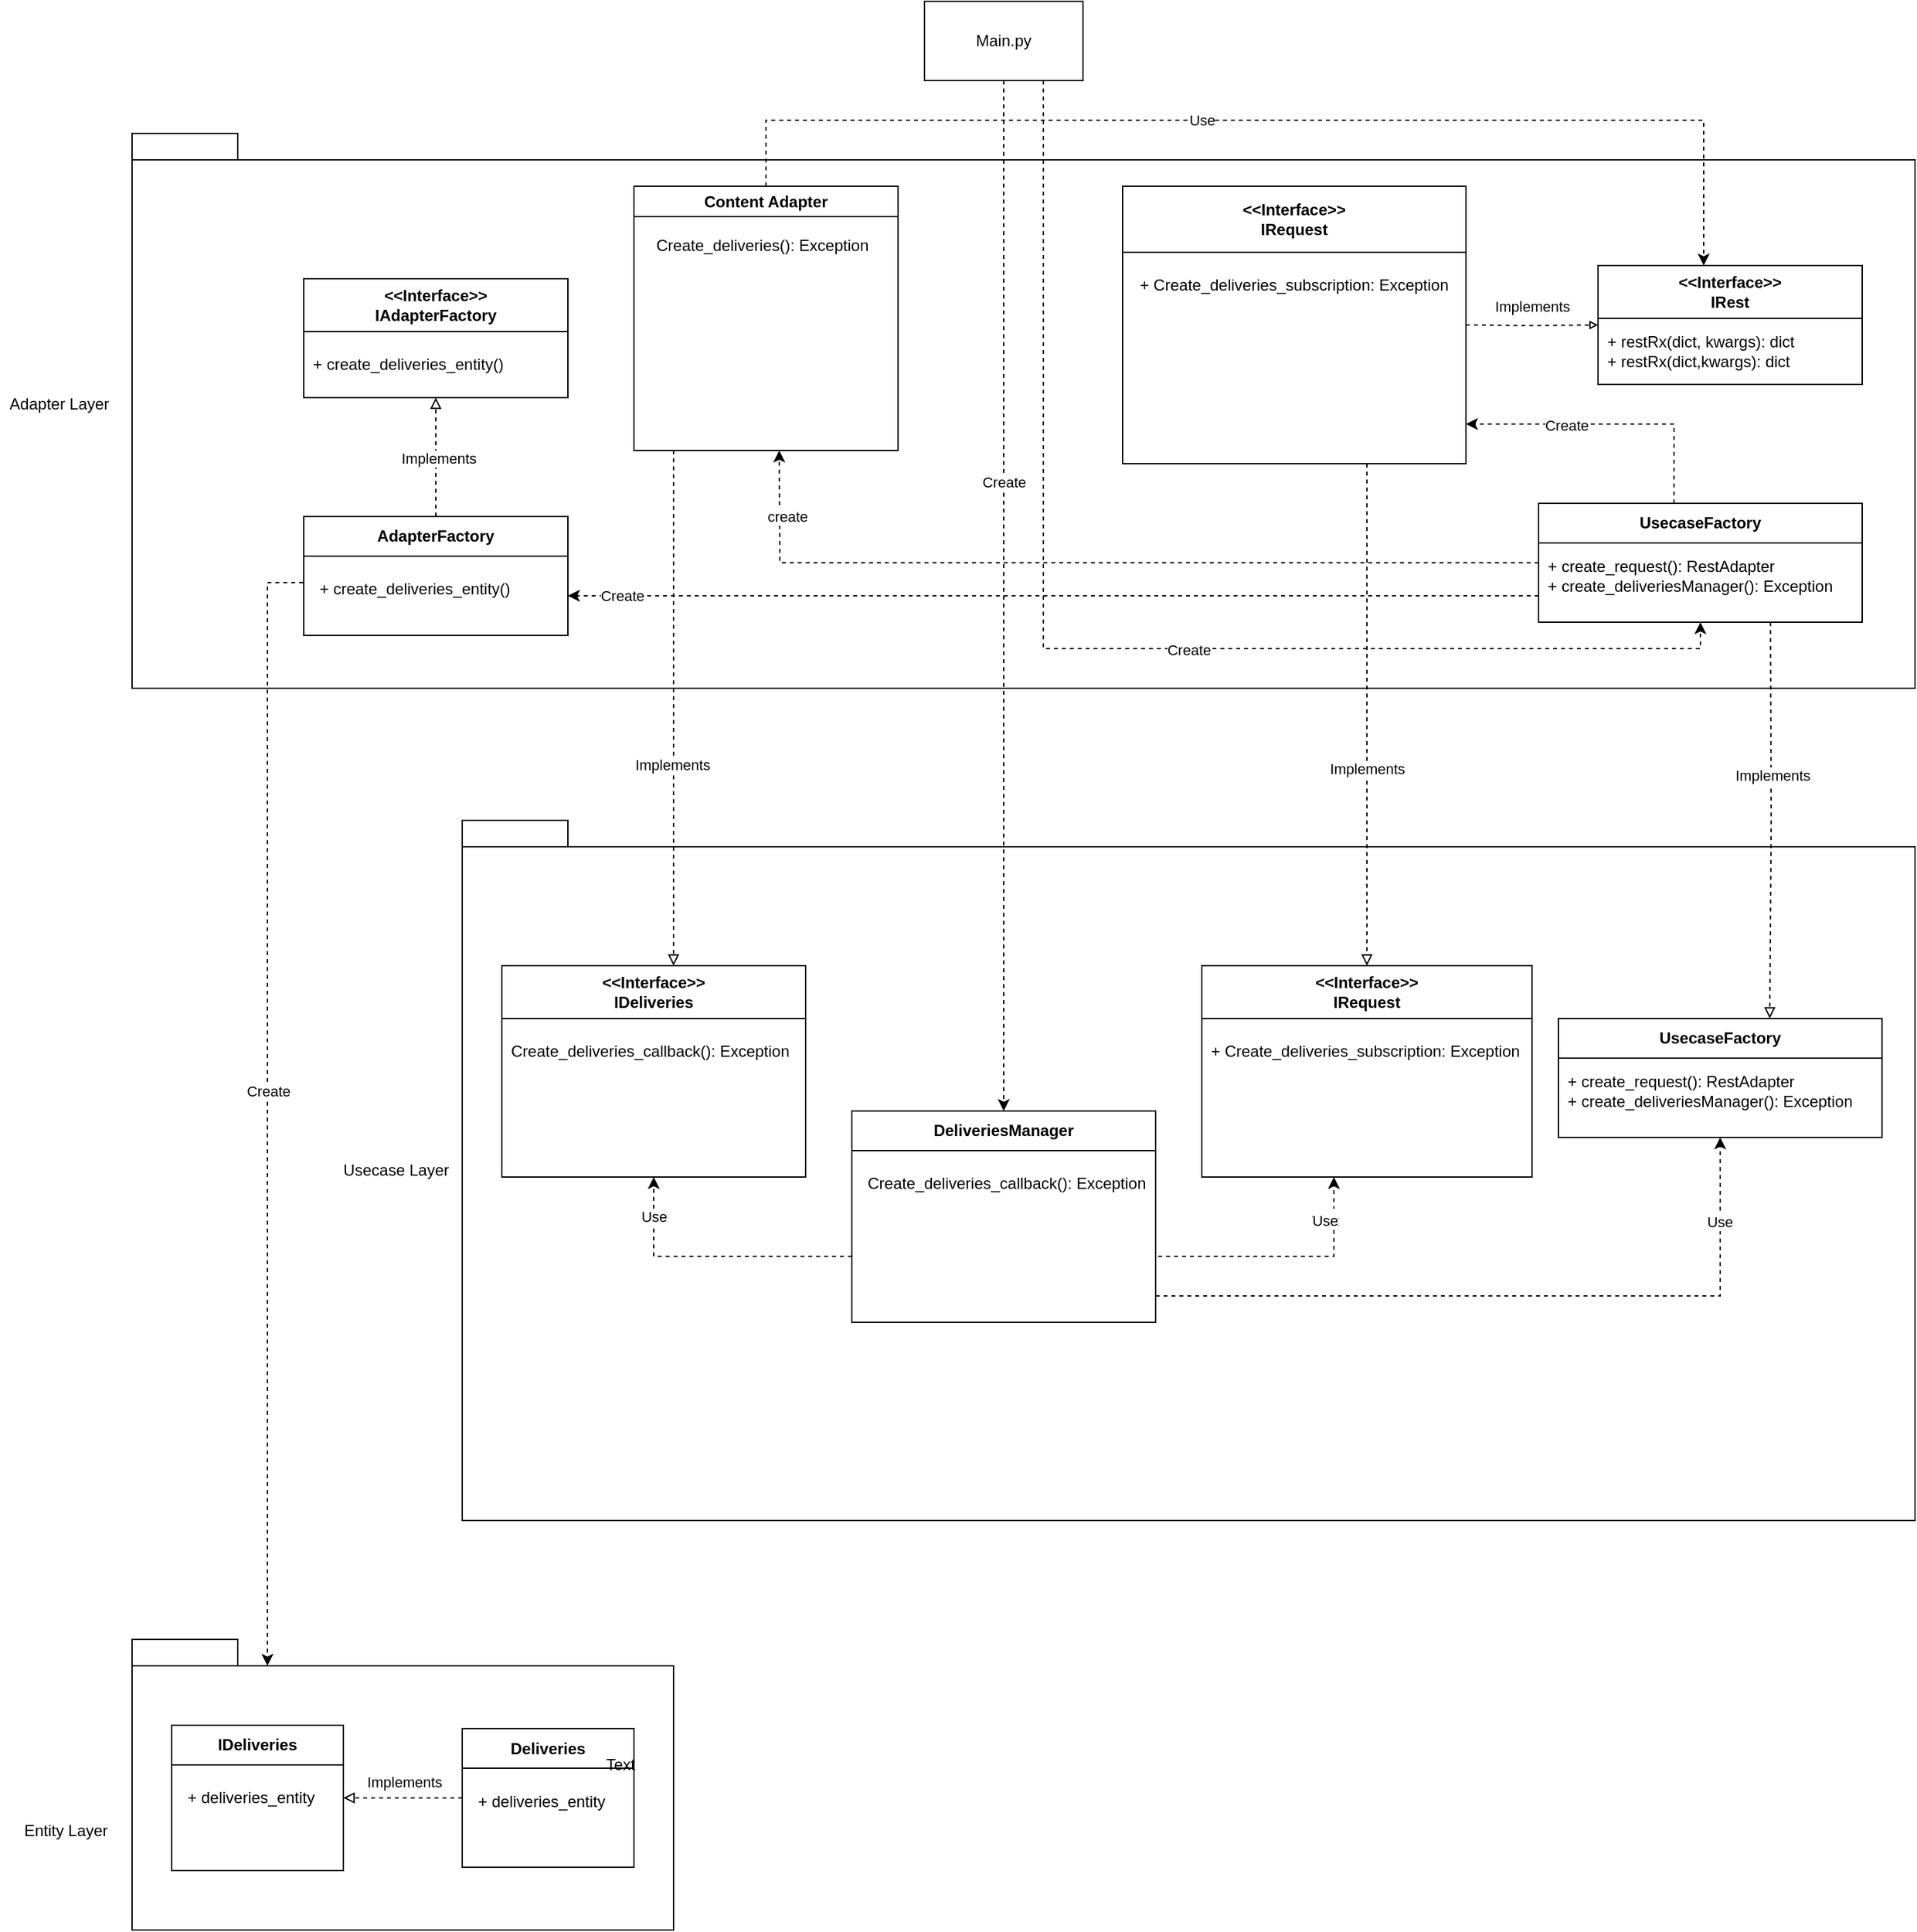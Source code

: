 <mxfile version="24.7.1" type="github">
  <diagram name="Page-1" id="4KZJ9ozn9lXyR2gkDZFs">
    <mxGraphModel dx="1444" dy="702" grid="1" gridSize="10" guides="1" tooltips="1" connect="1" arrows="1" fold="1" page="1" pageScale="1" pageWidth="850" pageHeight="1100" math="0" shadow="0">
      <root>
        <mxCell id="0" />
        <mxCell id="1" parent="0" />
        <mxCell id="9xcHes1UZk4AMDX8wHXI-2" value="Main.py" style="rounded=0;whiteSpace=wrap;html=1;" vertex="1" parent="1">
          <mxGeometry x="720" y="20" width="120" height="60" as="geometry" />
        </mxCell>
        <mxCell id="9xcHes1UZk4AMDX8wHXI-4" value="" style="rounded=0;whiteSpace=wrap;html=1;" vertex="1" parent="1">
          <mxGeometry x="120" y="140" width="1350" height="400" as="geometry" />
        </mxCell>
        <mxCell id="9xcHes1UZk4AMDX8wHXI-5" value="" style="rounded=0;whiteSpace=wrap;html=1;" vertex="1" parent="1">
          <mxGeometry x="120" y="120" width="80" height="20" as="geometry" />
        </mxCell>
        <mxCell id="9xcHes1UZk4AMDX8wHXI-7" value="Adapter Layer" style="text;html=1;align=center;verticalAlign=middle;whiteSpace=wrap;rounded=0;" vertex="1" parent="1">
          <mxGeometry x="20" y="310" width="90" height="30" as="geometry" />
        </mxCell>
        <mxCell id="9xcHes1UZk4AMDX8wHXI-29" style="edgeStyle=orthogonalEdgeStyle;rounded=0;orthogonalLoop=1;jettySize=auto;html=1;strokeColor=none;" edge="1" parent="1" source="9xcHes1UZk4AMDX8wHXI-8" target="9xcHes1UZk4AMDX8wHXI-4">
          <mxGeometry relative="1" as="geometry" />
        </mxCell>
        <mxCell id="9xcHes1UZk4AMDX8wHXI-8" value="Content Adapter" style="swimlane;whiteSpace=wrap;html=1;" vertex="1" parent="1">
          <mxGeometry x="500" y="160" width="200" height="200" as="geometry">
            <mxRectangle x="420" y="170" width="130" height="30" as="alternateBounds" />
          </mxGeometry>
        </mxCell>
        <mxCell id="9xcHes1UZk4AMDX8wHXI-9" value="&lt;div align=&quot;left&quot;&gt;Create_deliveries(): Exception&lt;br&gt;&lt;/div&gt;" style="text;html=1;align=left;verticalAlign=middle;whiteSpace=wrap;rounded=0;" vertex="1" parent="9xcHes1UZk4AMDX8wHXI-8">
          <mxGeometry x="15" y="30" width="170" height="30" as="geometry" />
        </mxCell>
        <mxCell id="9xcHes1UZk4AMDX8wHXI-205" style="edgeStyle=orthogonalEdgeStyle;rounded=0;orthogonalLoop=1;jettySize=auto;html=1;entryX=0;entryY=0.5;entryDx=0;entryDy=0;dashed=1;endArrow=block;endFill=0;endSize=4;startSize=0;" edge="1" parent="1" target="9xcHes1UZk4AMDX8wHXI-19">
          <mxGeometry relative="1" as="geometry">
            <mxPoint x="1130" y="265" as="sourcePoint" />
          </mxGeometry>
        </mxCell>
        <mxCell id="9xcHes1UZk4AMDX8wHXI-209" value="Implements" style="edgeLabel;html=1;align=center;verticalAlign=middle;resizable=0;points=[];" vertex="1" connectable="0" parent="9xcHes1UZk4AMDX8wHXI-205">
          <mxGeometry x="-0.362" relative="1" as="geometry">
            <mxPoint x="18" y="-15" as="offset" />
          </mxGeometry>
        </mxCell>
        <mxCell id="9xcHes1UZk4AMDX8wHXI-16" value="&lt;div&gt;&amp;lt;&amp;lt;Interface&amp;gt;&amp;gt;&lt;/div&gt;&lt;div&gt;IRequest&lt;br&gt;&lt;/div&gt;" style="swimlane;whiteSpace=wrap;html=1;startSize=50;" vertex="1" parent="1">
          <mxGeometry x="870" y="160" width="260" height="210" as="geometry" />
        </mxCell>
        <mxCell id="9xcHes1UZk4AMDX8wHXI-17" value="+ Create_deliveries_subscription: Exception" style="text;html=1;align=center;verticalAlign=middle;whiteSpace=wrap;rounded=0;" vertex="1" parent="9xcHes1UZk4AMDX8wHXI-16">
          <mxGeometry x="10" y="60" width="240" height="30" as="geometry" />
        </mxCell>
        <mxCell id="9xcHes1UZk4AMDX8wHXI-19" value="&lt;div&gt;&amp;lt;&amp;lt;Interface&amp;gt;&amp;gt;&lt;/div&gt;&lt;div&gt;IRest&lt;br&gt;&lt;/div&gt;" style="swimlane;whiteSpace=wrap;html=1;startSize=40;" vertex="1" parent="1">
          <mxGeometry x="1230" y="220" width="200" height="90" as="geometry" />
        </mxCell>
        <mxCell id="9xcHes1UZk4AMDX8wHXI-22" value="&lt;div align=&quot;left&quot;&gt;+ restRx(dict, kwargs): dict&lt;/div&gt;&lt;div align=&quot;left&quot;&gt;+ restRx(dict,kwargs): dict&lt;br&gt;&lt;/div&gt;" style="text;html=1;align=left;verticalAlign=middle;whiteSpace=wrap;rounded=0;" vertex="1" parent="9xcHes1UZk4AMDX8wHXI-19">
          <mxGeometry x="5" y="50" width="180" height="30" as="geometry" />
        </mxCell>
        <mxCell id="9xcHes1UZk4AMDX8wHXI-30" style="edgeStyle=orthogonalEdgeStyle;rounded=0;orthogonalLoop=1;jettySize=auto;html=1;entryX=0.4;entryY=0;entryDx=0;entryDy=0;entryPerimeter=0;exitX=0.5;exitY=0;exitDx=0;exitDy=0;dashed=1;" edge="1" parent="1" source="9xcHes1UZk4AMDX8wHXI-8" target="9xcHes1UZk4AMDX8wHXI-19">
          <mxGeometry relative="1" as="geometry">
            <Array as="points">
              <mxPoint x="600" y="110" />
              <mxPoint x="1310" y="110" />
            </Array>
          </mxGeometry>
        </mxCell>
        <mxCell id="9xcHes1UZk4AMDX8wHXI-33" value="Use" style="edgeLabel;html=1;align=center;verticalAlign=middle;resizable=0;points=[];" vertex="1" connectable="0" parent="9xcHes1UZk4AMDX8wHXI-30">
          <mxGeometry x="0.067" y="2" relative="1" as="geometry">
            <mxPoint x="-84" y="2" as="offset" />
          </mxGeometry>
        </mxCell>
        <mxCell id="9xcHes1UZk4AMDX8wHXI-51" style="edgeStyle=orthogonalEdgeStyle;rounded=0;orthogonalLoop=1;jettySize=auto;html=1;dashed=1;exitX=0;exitY=0.5;exitDx=0;exitDy=0;" edge="1" parent="1" source="9xcHes1UZk4AMDX8wHXI-37">
          <mxGeometry relative="1" as="geometry">
            <mxPoint x="1125" y="445.077" as="sourcePoint" />
            <mxPoint x="610" y="360" as="targetPoint" />
          </mxGeometry>
        </mxCell>
        <mxCell id="9xcHes1UZk4AMDX8wHXI-53" value="create" style="edgeLabel;html=1;align=center;verticalAlign=middle;resizable=0;points=[];" vertex="1" connectable="0" parent="9xcHes1UZk4AMDX8wHXI-51">
          <mxGeometry x="0.846" y="-5" relative="1" as="geometry">
            <mxPoint y="-1" as="offset" />
          </mxGeometry>
        </mxCell>
        <mxCell id="9xcHes1UZk4AMDX8wHXI-55" style="edgeStyle=orthogonalEdgeStyle;rounded=0;orthogonalLoop=1;jettySize=auto;html=1;dashed=1;" edge="1" parent="1">
          <mxGeometry relative="1" as="geometry">
            <mxPoint x="1130" y="340" as="targetPoint" />
            <mxPoint x="1287.5" y="400" as="sourcePoint" />
            <Array as="points">
              <mxPoint x="1288" y="340" />
            </Array>
          </mxGeometry>
        </mxCell>
        <mxCell id="9xcHes1UZk4AMDX8wHXI-195" value="Create" style="edgeLabel;html=1;align=center;verticalAlign=middle;resizable=0;points=[];" vertex="1" connectable="0" parent="9xcHes1UZk4AMDX8wHXI-55">
          <mxGeometry x="0.304" y="1" relative="1" as="geometry">
            <mxPoint as="offset" />
          </mxGeometry>
        </mxCell>
        <mxCell id="9xcHes1UZk4AMDX8wHXI-196" style="edgeStyle=orthogonalEdgeStyle;rounded=0;orthogonalLoop=1;jettySize=auto;html=1;dashed=1;" edge="1" parent="1" source="9xcHes1UZk4AMDX8wHXI-37">
          <mxGeometry relative="1" as="geometry">
            <mxPoint x="450" y="470" as="targetPoint" />
            <Array as="points">
              <mxPoint x="1010" y="470" />
              <mxPoint x="1010" y="470" />
            </Array>
          </mxGeometry>
        </mxCell>
        <mxCell id="9xcHes1UZk4AMDX8wHXI-198" value="Create" style="edgeLabel;html=1;align=center;verticalAlign=middle;resizable=0;points=[];" vertex="1" connectable="0" parent="9xcHes1UZk4AMDX8wHXI-196">
          <mxGeometry x="0.924" y="1" relative="1" as="geometry">
            <mxPoint x="13" y="-1" as="offset" />
          </mxGeometry>
        </mxCell>
        <mxCell id="9xcHes1UZk4AMDX8wHXI-37" value="&lt;div&gt;UsecaseFactory&lt;br&gt;&lt;/div&gt;" style="swimlane;whiteSpace=wrap;html=1;startSize=30;" vertex="1" parent="1">
          <mxGeometry x="1185" y="400" width="245" height="90" as="geometry" />
        </mxCell>
        <mxCell id="9xcHes1UZk4AMDX8wHXI-38" value="&lt;div align=&quot;left&quot;&gt;+ create_request(): RestAdapter&lt;br&gt;&lt;/div&gt;&lt;div align=&quot;left&quot;&gt;+ create_deliveriesManager(): Exception&lt;br&gt;&lt;/div&gt;" style="text;html=1;align=left;verticalAlign=middle;whiteSpace=wrap;rounded=0;" vertex="1" parent="9xcHes1UZk4AMDX8wHXI-37">
          <mxGeometry x="5" y="40" width="225" height="30" as="geometry" />
        </mxCell>
        <mxCell id="9xcHes1UZk4AMDX8wHXI-43" value="&lt;div&gt;&amp;lt;&amp;lt;Interface&amp;gt;&amp;gt;&lt;/div&gt;&lt;div&gt;IAdapterFactory&lt;br&gt;&lt;/div&gt;" style="swimlane;whiteSpace=wrap;html=1;startSize=40;" vertex="1" parent="1">
          <mxGeometry x="250" y="230" width="200" height="90" as="geometry" />
        </mxCell>
        <mxCell id="9xcHes1UZk4AMDX8wHXI-44" value="&lt;div align=&quot;left&quot;&gt;+ create_deliveries_entity()&lt;br&gt;&lt;/div&gt;" style="text;html=1;align=left;verticalAlign=middle;whiteSpace=wrap;rounded=0;" vertex="1" parent="9xcHes1UZk4AMDX8wHXI-43">
          <mxGeometry x="5" y="50" width="180" height="30" as="geometry" />
        </mxCell>
        <mxCell id="9xcHes1UZk4AMDX8wHXI-47" style="edgeStyle=orthogonalEdgeStyle;rounded=0;orthogonalLoop=1;jettySize=auto;html=1;entryX=0.5;entryY=1;entryDx=0;entryDy=0;dashed=1;endArrow=block;endFill=0;" edge="1" parent="1" source="9xcHes1UZk4AMDX8wHXI-45" target="9xcHes1UZk4AMDX8wHXI-43">
          <mxGeometry relative="1" as="geometry" />
        </mxCell>
        <mxCell id="9xcHes1UZk4AMDX8wHXI-48" value="Implements" style="edgeLabel;html=1;align=center;verticalAlign=middle;resizable=0;points=[];" vertex="1" connectable="0" parent="9xcHes1UZk4AMDX8wHXI-47">
          <mxGeometry x="-0.007" y="-2" relative="1" as="geometry">
            <mxPoint as="offset" />
          </mxGeometry>
        </mxCell>
        <mxCell id="9xcHes1UZk4AMDX8wHXI-184" style="edgeStyle=orthogonalEdgeStyle;rounded=0;orthogonalLoop=1;jettySize=auto;html=1;entryX=0.25;entryY=0;entryDx=0;entryDy=0;exitX=0;exitY=0.75;exitDx=0;exitDy=0;dashed=1;" edge="1" parent="1" source="9xcHes1UZk4AMDX8wHXI-45" target="9xcHes1UZk4AMDX8wHXI-166">
          <mxGeometry relative="1" as="geometry">
            <mxPoint x="230" y="1030" as="targetPoint" />
            <Array as="points">
              <mxPoint x="250" y="460" />
              <mxPoint x="222" y="460" />
            </Array>
          </mxGeometry>
        </mxCell>
        <mxCell id="9xcHes1UZk4AMDX8wHXI-185" value="Create" style="edgeLabel;html=1;align=center;verticalAlign=middle;resizable=0;points=[];" vertex="1" connectable="0" parent="9xcHes1UZk4AMDX8wHXI-184">
          <mxGeometry x="-0.007" relative="1" as="geometry">
            <mxPoint as="offset" />
          </mxGeometry>
        </mxCell>
        <mxCell id="9xcHes1UZk4AMDX8wHXI-45" value="&lt;div&gt;AdapterFactory&lt;br&gt;&lt;/div&gt;" style="swimlane;whiteSpace=wrap;html=1;startSize=30;" vertex="1" parent="1">
          <mxGeometry x="250" y="410" width="200" height="90" as="geometry" />
        </mxCell>
        <mxCell id="9xcHes1UZk4AMDX8wHXI-46" value="&lt;div align=&quot;left&quot;&gt;+ create_deliveries_entity()&lt;br&gt;&lt;/div&gt;" style="text;html=1;align=left;verticalAlign=middle;whiteSpace=wrap;rounded=0;" vertex="1" parent="9xcHes1UZk4AMDX8wHXI-45">
          <mxGeometry x="10" y="40" width="180" height="30" as="geometry" />
        </mxCell>
        <mxCell id="9xcHes1UZk4AMDX8wHXI-58" value="" style="rounded=0;whiteSpace=wrap;html=1;" vertex="1" parent="1">
          <mxGeometry x="370" y="660" width="1100" height="510" as="geometry" />
        </mxCell>
        <mxCell id="9xcHes1UZk4AMDX8wHXI-59" value="" style="rounded=0;whiteSpace=wrap;html=1;" vertex="1" parent="1">
          <mxGeometry x="370" y="640" width="80" height="20" as="geometry" />
        </mxCell>
        <mxCell id="9xcHes1UZk4AMDX8wHXI-60" value="Usecase Layer" style="text;html=1;align=center;verticalAlign=middle;whiteSpace=wrap;rounded=0;" vertex="1" parent="1">
          <mxGeometry x="270" y="890" width="100" height="30" as="geometry" />
        </mxCell>
        <mxCell id="9xcHes1UZk4AMDX8wHXI-61" value="&lt;div&gt;&amp;lt;&amp;lt;Interface&amp;gt;&amp;gt;&lt;/div&gt;&lt;div&gt;IDeliveries&lt;br&gt;&lt;/div&gt;" style="swimlane;whiteSpace=wrap;html=1;startSize=40;" vertex="1" parent="1">
          <mxGeometry x="400" y="750" width="230" height="160" as="geometry" />
        </mxCell>
        <mxCell id="9xcHes1UZk4AMDX8wHXI-62" value="&lt;div align=&quot;left&quot;&gt;Create_deliveries_callback(): Exception&lt;br&gt;&lt;/div&gt;" style="text;html=1;align=left;verticalAlign=middle;whiteSpace=wrap;rounded=0;" vertex="1" parent="9xcHes1UZk4AMDX8wHXI-61">
          <mxGeometry x="5" y="50" width="265" height="30" as="geometry" />
        </mxCell>
        <mxCell id="9xcHes1UZk4AMDX8wHXI-153" style="edgeStyle=orthogonalEdgeStyle;rounded=0;orthogonalLoop=1;jettySize=auto;html=1;dashed=1;exitX=1;exitY=0.75;exitDx=0;exitDy=0;" edge="1" parent="1" source="9xcHes1UZk4AMDX8wHXI-138">
          <mxGeometry relative="1" as="geometry">
            <mxPoint x="1030" y="910" as="targetPoint" />
            <mxPoint x="870" y="970" as="sourcePoint" />
            <Array as="points">
              <mxPoint x="895" y="970" />
              <mxPoint x="1030" y="970" />
            </Array>
          </mxGeometry>
        </mxCell>
        <mxCell id="9xcHes1UZk4AMDX8wHXI-154" value="use" style="edgeLabel;html=1;align=center;verticalAlign=middle;resizable=0;points=[];" vertex="1" connectable="0" parent="9xcHes1UZk4AMDX8wHXI-153">
          <mxGeometry x="0.715" y="6" relative="1" as="geometry">
            <mxPoint y="1" as="offset" />
          </mxGeometry>
        </mxCell>
        <mxCell id="9xcHes1UZk4AMDX8wHXI-160" value="Text" style="edgeLabel;html=1;align=center;verticalAlign=middle;resizable=0;points=[];" vertex="1" connectable="0" parent="9xcHes1UZk4AMDX8wHXI-153">
          <mxGeometry x="0.673" y="7" relative="1" as="geometry">
            <mxPoint y="-1" as="offset" />
          </mxGeometry>
        </mxCell>
        <mxCell id="9xcHes1UZk4AMDX8wHXI-161" value="Use" style="edgeLabel;html=1;align=center;verticalAlign=middle;resizable=0;points=[];" vertex="1" connectable="0" parent="9xcHes1UZk4AMDX8wHXI-153">
          <mxGeometry x="0.673" y="7" relative="1" as="geometry">
            <mxPoint y="-1" as="offset" />
          </mxGeometry>
        </mxCell>
        <mxCell id="9xcHes1UZk4AMDX8wHXI-158" style="edgeStyle=orthogonalEdgeStyle;rounded=0;orthogonalLoop=1;jettySize=auto;html=1;entryX=0.5;entryY=1;entryDx=0;entryDy=0;dashed=1;" edge="1" parent="1" source="9xcHes1UZk4AMDX8wHXI-138" target="9xcHes1UZk4AMDX8wHXI-61">
          <mxGeometry relative="1" as="geometry">
            <Array as="points">
              <mxPoint x="515" y="970" />
            </Array>
          </mxGeometry>
        </mxCell>
        <mxCell id="9xcHes1UZk4AMDX8wHXI-159" value="Use" style="edgeLabel;html=1;align=center;verticalAlign=middle;resizable=0;points=[];" vertex="1" connectable="0" parent="9xcHes1UZk4AMDX8wHXI-158">
          <mxGeometry x="0.612" y="-1" relative="1" as="geometry">
            <mxPoint x="-1" y="-11" as="offset" />
          </mxGeometry>
        </mxCell>
        <mxCell id="9xcHes1UZk4AMDX8wHXI-162" style="edgeStyle=orthogonalEdgeStyle;rounded=0;orthogonalLoop=1;jettySize=auto;html=1;entryX=0.5;entryY=1;entryDx=0;entryDy=0;dashed=1;" edge="1" parent="1" source="9xcHes1UZk4AMDX8wHXI-138" target="9xcHes1UZk4AMDX8wHXI-150">
          <mxGeometry relative="1" as="geometry">
            <Array as="points">
              <mxPoint x="1323" y="1000" />
            </Array>
          </mxGeometry>
        </mxCell>
        <mxCell id="9xcHes1UZk4AMDX8wHXI-165" value="Use" style="edgeLabel;html=1;align=center;verticalAlign=middle;resizable=0;points=[];" vertex="1" connectable="0" parent="9xcHes1UZk4AMDX8wHXI-162">
          <mxGeometry x="0.768" y="1" relative="1" as="geometry">
            <mxPoint as="offset" />
          </mxGeometry>
        </mxCell>
        <mxCell id="9xcHes1UZk4AMDX8wHXI-138" value="DeliveriesManager" style="swimlane;whiteSpace=wrap;html=1;startSize=30;" vertex="1" parent="1">
          <mxGeometry x="665" y="860" width="230" height="160" as="geometry" />
        </mxCell>
        <mxCell id="9xcHes1UZk4AMDX8wHXI-139" value="&lt;div align=&quot;left&quot;&gt;Create_deliveries_callback(): Exception&lt;br&gt;&lt;/div&gt;" style="text;html=1;align=left;verticalAlign=middle;whiteSpace=wrap;rounded=0;" vertex="1" parent="9xcHes1UZk4AMDX8wHXI-138">
          <mxGeometry x="10" y="40" width="220" height="30" as="geometry" />
        </mxCell>
        <mxCell id="9xcHes1UZk4AMDX8wHXI-146" value="&lt;div&gt;&amp;lt;&amp;lt;Interface&amp;gt;&amp;gt;&lt;/div&gt;&lt;div&gt;IRequest&lt;br&gt;&lt;/div&gt;" style="swimlane;whiteSpace=wrap;html=1;startSize=40;" vertex="1" parent="1">
          <mxGeometry x="930" y="750" width="250" height="160" as="geometry" />
        </mxCell>
        <mxCell id="9xcHes1UZk4AMDX8wHXI-147" value="&lt;div align=&quot;left&quot;&gt;+ Create_deliveries_subscription: Exception&lt;/div&gt;" style="text;html=1;align=left;verticalAlign=middle;whiteSpace=wrap;rounded=0;" vertex="1" parent="9xcHes1UZk4AMDX8wHXI-146">
          <mxGeometry x="5" y="50" width="255" height="30" as="geometry" />
        </mxCell>
        <mxCell id="9xcHes1UZk4AMDX8wHXI-152" style="edgeStyle=orthogonalEdgeStyle;rounded=0;orthogonalLoop=1;jettySize=auto;html=1;exitX=0.5;exitY=1;exitDx=0;exitDy=0;" edge="1" parent="9xcHes1UZk4AMDX8wHXI-146" source="9xcHes1UZk4AMDX8wHXI-147" target="9xcHes1UZk4AMDX8wHXI-147">
          <mxGeometry relative="1" as="geometry" />
        </mxCell>
        <mxCell id="9xcHes1UZk4AMDX8wHXI-150" value="&lt;div&gt;UsecaseFactory&lt;br&gt;&lt;/div&gt;" style="swimlane;whiteSpace=wrap;html=1;startSize=30;" vertex="1" parent="1">
          <mxGeometry x="1200" y="790" width="245" height="90" as="geometry" />
        </mxCell>
        <mxCell id="9xcHes1UZk4AMDX8wHXI-151" value="&lt;div align=&quot;left&quot;&gt;+ create_request(): RestAdapter&lt;br&gt;&lt;/div&gt;&lt;div align=&quot;left&quot;&gt;+ create_deliveriesManager(): Exception&lt;br&gt;&lt;/div&gt;" style="text;html=1;align=left;verticalAlign=middle;whiteSpace=wrap;rounded=0;" vertex="1" parent="9xcHes1UZk4AMDX8wHXI-150">
          <mxGeometry x="5" y="40" width="225" height="30" as="geometry" />
        </mxCell>
        <mxCell id="9xcHes1UZk4AMDX8wHXI-155" style="edgeStyle=orthogonalEdgeStyle;rounded=0;orthogonalLoop=1;jettySize=auto;html=1;dashed=1;endArrow=block;endFill=0;" edge="1" parent="1">
          <mxGeometry relative="1" as="geometry">
            <mxPoint x="530.001" y="360" as="sourcePoint" />
            <mxPoint x="530.001" y="750" as="targetPoint" />
            <Array as="points">
              <mxPoint x="529.91" y="460" />
              <mxPoint x="529.91" y="460" />
            </Array>
          </mxGeometry>
        </mxCell>
        <mxCell id="9xcHes1UZk4AMDX8wHXI-156" value="Implements" style="edgeLabel;html=1;align=center;verticalAlign=middle;resizable=0;points=[];" vertex="1" connectable="0" parent="9xcHes1UZk4AMDX8wHXI-155">
          <mxGeometry x="0.221" y="-1" relative="1" as="geometry">
            <mxPoint as="offset" />
          </mxGeometry>
        </mxCell>
        <mxCell id="9xcHes1UZk4AMDX8wHXI-166" value="" style="rounded=0;whiteSpace=wrap;html=1;" vertex="1" parent="1">
          <mxGeometry x="120" y="1280" width="410" height="200" as="geometry" />
        </mxCell>
        <mxCell id="9xcHes1UZk4AMDX8wHXI-167" value="" style="rounded=0;whiteSpace=wrap;html=1;" vertex="1" parent="1">
          <mxGeometry x="120" y="1260" width="80" height="20" as="geometry" />
        </mxCell>
        <mxCell id="9xcHes1UZk4AMDX8wHXI-168" value="Entity Layer" style="text;html=1;align=center;verticalAlign=middle;whiteSpace=wrap;rounded=0;" vertex="1" parent="1">
          <mxGeometry x="20" y="1390" width="100" height="30" as="geometry" />
        </mxCell>
        <mxCell id="9xcHes1UZk4AMDX8wHXI-169" value="IDeliveries" style="swimlane;whiteSpace=wrap;html=1;startSize=30;" vertex="1" parent="1">
          <mxGeometry x="150" y="1325" width="130" height="110" as="geometry" />
        </mxCell>
        <mxCell id="9xcHes1UZk4AMDX8wHXI-170" value="+ deliveries_entity" style="text;html=1;align=left;verticalAlign=middle;whiteSpace=wrap;rounded=0;" vertex="1" parent="9xcHes1UZk4AMDX8wHXI-169">
          <mxGeometry x="10" y="40" width="110" height="30" as="geometry" />
        </mxCell>
        <mxCell id="9xcHes1UZk4AMDX8wHXI-175" style="edgeStyle=orthogonalEdgeStyle;rounded=0;orthogonalLoop=1;jettySize=auto;html=1;entryX=1;entryY=0.5;entryDx=0;entryDy=0;dashed=1;endArrow=block;endFill=0;" edge="1" parent="1" source="9xcHes1UZk4AMDX8wHXI-171" target="9xcHes1UZk4AMDX8wHXI-169">
          <mxGeometry relative="1" as="geometry" />
        </mxCell>
        <mxCell id="9xcHes1UZk4AMDX8wHXI-182" value="Implements" style="edgeLabel;html=1;align=center;verticalAlign=middle;resizable=0;points=[];" vertex="1" connectable="0" parent="9xcHes1UZk4AMDX8wHXI-175">
          <mxGeometry x="0.326" y="4" relative="1" as="geometry">
            <mxPoint x="15" y="-16" as="offset" />
          </mxGeometry>
        </mxCell>
        <mxCell id="9xcHes1UZk4AMDX8wHXI-171" value="Deliveries" style="swimlane;whiteSpace=wrap;html=1;startSize=30;" vertex="1" parent="1">
          <mxGeometry x="370" y="1327.5" width="130" height="105" as="geometry" />
        </mxCell>
        <mxCell id="9xcHes1UZk4AMDX8wHXI-172" value="+ deliveries_entity" style="text;html=1;align=left;verticalAlign=middle;whiteSpace=wrap;rounded=0;" vertex="1" parent="9xcHes1UZk4AMDX8wHXI-171">
          <mxGeometry x="10" y="40" width="170" height="30" as="geometry" />
        </mxCell>
        <mxCell id="9xcHes1UZk4AMDX8wHXI-181" value="Text" style="text;html=1;align=center;verticalAlign=middle;whiteSpace=wrap;rounded=0;" vertex="1" parent="1">
          <mxGeometry x="460" y="1340" width="60" height="30" as="geometry" />
        </mxCell>
        <mxCell id="9xcHes1UZk4AMDX8wHXI-186" style="edgeStyle=orthogonalEdgeStyle;rounded=0;orthogonalLoop=1;jettySize=auto;html=1;entryX=0.5;entryY=0;entryDx=0;entryDy=0;dashed=1;endArrow=classic;endFill=1;" edge="1" parent="1" source="9xcHes1UZk4AMDX8wHXI-2" target="9xcHes1UZk4AMDX8wHXI-138">
          <mxGeometry relative="1" as="geometry" />
        </mxCell>
        <mxCell id="9xcHes1UZk4AMDX8wHXI-187" value="Create" style="edgeLabel;html=1;align=center;verticalAlign=middle;resizable=0;points=[];" vertex="1" connectable="0" parent="9xcHes1UZk4AMDX8wHXI-186">
          <mxGeometry x="-0.22" relative="1" as="geometry">
            <mxPoint as="offset" />
          </mxGeometry>
        </mxCell>
        <mxCell id="9xcHes1UZk4AMDX8wHXI-188" style="edgeStyle=orthogonalEdgeStyle;rounded=0;orthogonalLoop=1;jettySize=auto;html=1;entryX=0.5;entryY=1;entryDx=0;entryDy=0;exitX=0.75;exitY=1;exitDx=0;exitDy=0;dashed=1;" edge="1" parent="1" source="9xcHes1UZk4AMDX8wHXI-2" target="9xcHes1UZk4AMDX8wHXI-37">
          <mxGeometry relative="1" as="geometry" />
        </mxCell>
        <mxCell id="9xcHes1UZk4AMDX8wHXI-189" value="Create" style="edgeLabel;html=1;align=center;verticalAlign=middle;resizable=0;points=[];" vertex="1" connectable="0" parent="9xcHes1UZk4AMDX8wHXI-188">
          <mxGeometry x="0.117" y="-1" relative="1" as="geometry">
            <mxPoint x="11" as="offset" />
          </mxGeometry>
        </mxCell>
        <mxCell id="9xcHes1UZk4AMDX8wHXI-199" style="edgeStyle=orthogonalEdgeStyle;rounded=0;orthogonalLoop=1;jettySize=auto;html=1;dashed=1;endArrow=block;endFill=0;" edge="1" parent="1" source="9xcHes1UZk4AMDX8wHXI-16" target="9xcHes1UZk4AMDX8wHXI-146">
          <mxGeometry relative="1" as="geometry">
            <Array as="points">
              <mxPoint x="1055" y="460" />
              <mxPoint x="1055" y="460" />
            </Array>
          </mxGeometry>
        </mxCell>
        <mxCell id="9xcHes1UZk4AMDX8wHXI-200" value="Implements" style="edgeLabel;html=1;align=center;verticalAlign=middle;resizable=0;points=[];" vertex="1" connectable="0" parent="9xcHes1UZk4AMDX8wHXI-199">
          <mxGeometry x="0.25" relative="1" as="geometry">
            <mxPoint y="-7" as="offset" />
          </mxGeometry>
        </mxCell>
        <mxCell id="9xcHes1UZk4AMDX8wHXI-202" style="edgeStyle=orthogonalEdgeStyle;rounded=0;orthogonalLoop=1;jettySize=auto;html=1;entryX=0.5;entryY=0;entryDx=0;entryDy=0;dashed=1;endArrow=block;endFill=0;" edge="1" parent="1">
          <mxGeometry relative="1" as="geometry">
            <mxPoint x="1360.577" y="490" as="sourcePoint" />
            <mxPoint x="1360" y="790" as="targetPoint" />
          </mxGeometry>
        </mxCell>
        <mxCell id="9xcHes1UZk4AMDX8wHXI-203" value="Implements" style="edgeLabel;html=1;align=center;verticalAlign=middle;resizable=0;points=[];" vertex="1" connectable="0" parent="9xcHes1UZk4AMDX8wHXI-202">
          <mxGeometry x="-0.237" y="1" relative="1" as="geometry">
            <mxPoint y="1" as="offset" />
          </mxGeometry>
        </mxCell>
      </root>
    </mxGraphModel>
  </diagram>
</mxfile>
